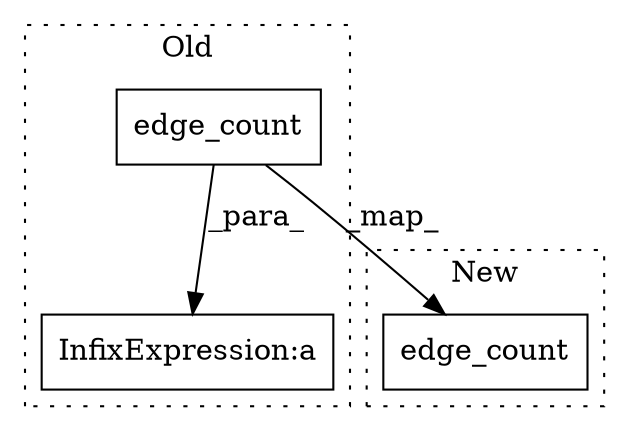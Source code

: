 digraph G {
subgraph cluster0 {
1 [label="edge_count" a="32" s="1960" l="12" shape="box"];
3 [label="InfixExpression:a" a="27" s="1954" l="3" shape="box"];
label = "Old";
style="dotted";
}
subgraph cluster1 {
2 [label="edge_count" a="32" s="1949" l="12" shape="box"];
label = "New";
style="dotted";
}
1 -> 3 [label="_para_"];
1 -> 2 [label="_map_"];
}